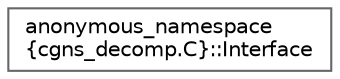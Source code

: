 digraph "Graphical Class Hierarchy"
{
 // INTERACTIVE_SVG=YES
 // LATEX_PDF_SIZE
  bgcolor="transparent";
  edge [fontname=Helvetica,fontsize=10,labelfontname=Helvetica,labelfontsize=10];
  node [fontname=Helvetica,fontsize=10,shape=box,height=0.2,width=0.4];
  rankdir="LR";
  Node0 [id="Node000000",label="anonymous_namespace\l\{cgns_decomp.C\}::Interface",height=0.2,width=0.4,color="grey40", fillcolor="white", style="filled",URL="$classanonymous__namespace_02cgns__decomp_8C_03_1_1Interface.html",tooltip=" "];
}
